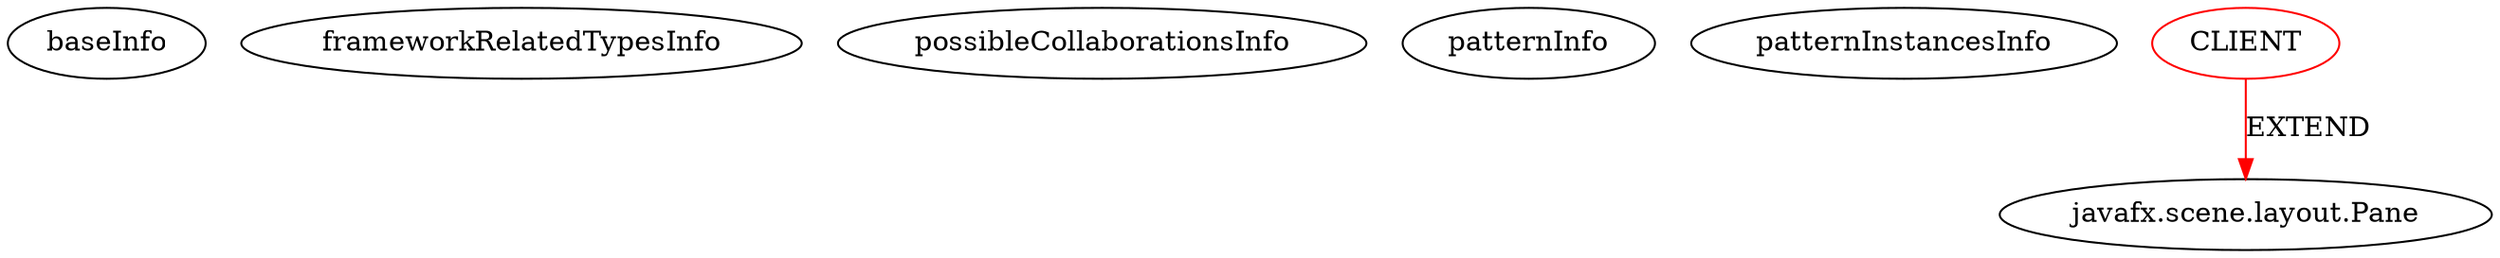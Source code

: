 digraph {
baseInfo[graphId=343,category="pattern",isAnonymous=false,possibleRelation=false]
frameworkRelatedTypesInfo[0="javafx.scene.layout.Pane"]
possibleCollaborationsInfo[]
patternInfo[frequency=13.0,patternRootClient=0]
patternInstancesInfo[0="JCake-CoupGameProgram~/JCake-CoupGameProgram/CoupGameProgram-master/src/game/ui/javafx/ExposedPlayerInfo.java~ExposedPlayerInfo~605",1="mfischbo-fxplumber~/mfischbo-fxplumber/fxplumber-master/fxplumber/src/main/java/de/artignition/fxplumber/view/StartAndEndAwareShape.java~StartAndEndAwareShape~3623",2="JCake-CoupGameProgram~/JCake-CoupGameProgram/CoupGameProgram-master/src/game/remote/CardChooserUI.java~CardChooserUI~571",3="cmd802-projectmain~/cmd802-projectmain/projectmain-master/GroupProject/src/menu/MenuPane.java~MenuPane~2286",4="cmd802-projectmain~/cmd802-projectmain/projectmain-master/GroupProject/src/submenu/ElectricitySubmenu.java~ElectricitySubmenu~2287",5="atsticks-FXOne~/atsticks-FXOne/FXOne-master/org.fxone/fxone-ui/src/main/java/org/fxone/ui/rt/components/layout/FlowSafeVBox.java~FlowSafeVBox~1915",6="cmd802-projectmain~/cmd802-projectmain/projectmain-master/GroupProject/src/submenu/WavesSubmenu.java~WavesSubmenu~2289",7="cmd802-projectmain~/cmd802-projectmain/projectmain-master/GroupProject/src/topicpane/DopplerEffect.java~DopplerEffect~2296",8="cmd802-projectmain~/cmd802-projectmain/projectmain-master/GroupProject/src/topicpane/ProjectileMotion.java~ProjectileMotion~2295",9="AlexTape-SlidingPuzzleFX~/AlexTape-SlidingPuzzleFX/SlidingPuzzleFX-master/src/de/alextape/slidingpuzzle/SlidingPuzzleBoard.java~SlidingPuzzleBoard~124",10="youseke-digitalclock~/youseke-digitalclock/digitalclock-master/src/puzzlewithtimer/model/Desk.java~Desk~4898",11="cmd802-projectmain~/cmd802-projectmain/projectmain-master/GroupProject/src/topicpane/LorentzLaw.java~LorentzLaw~2298",12="cmd802-projectmain~/cmd802-projectmain/projectmain-master/GroupProject/src/topicpane/RCCircuit.java~RCCircuit~2297"]
1[label="javafx.scene.layout.Pane",vertexType="FRAMEWORK_CLASS_TYPE",isFrameworkType=false]
0[label="CLIENT",vertexType="ROOT_CLIENT_CLASS_DECLARATION",isFrameworkType=false,color=red]
0->1[label="EXTEND",color=red]
}
